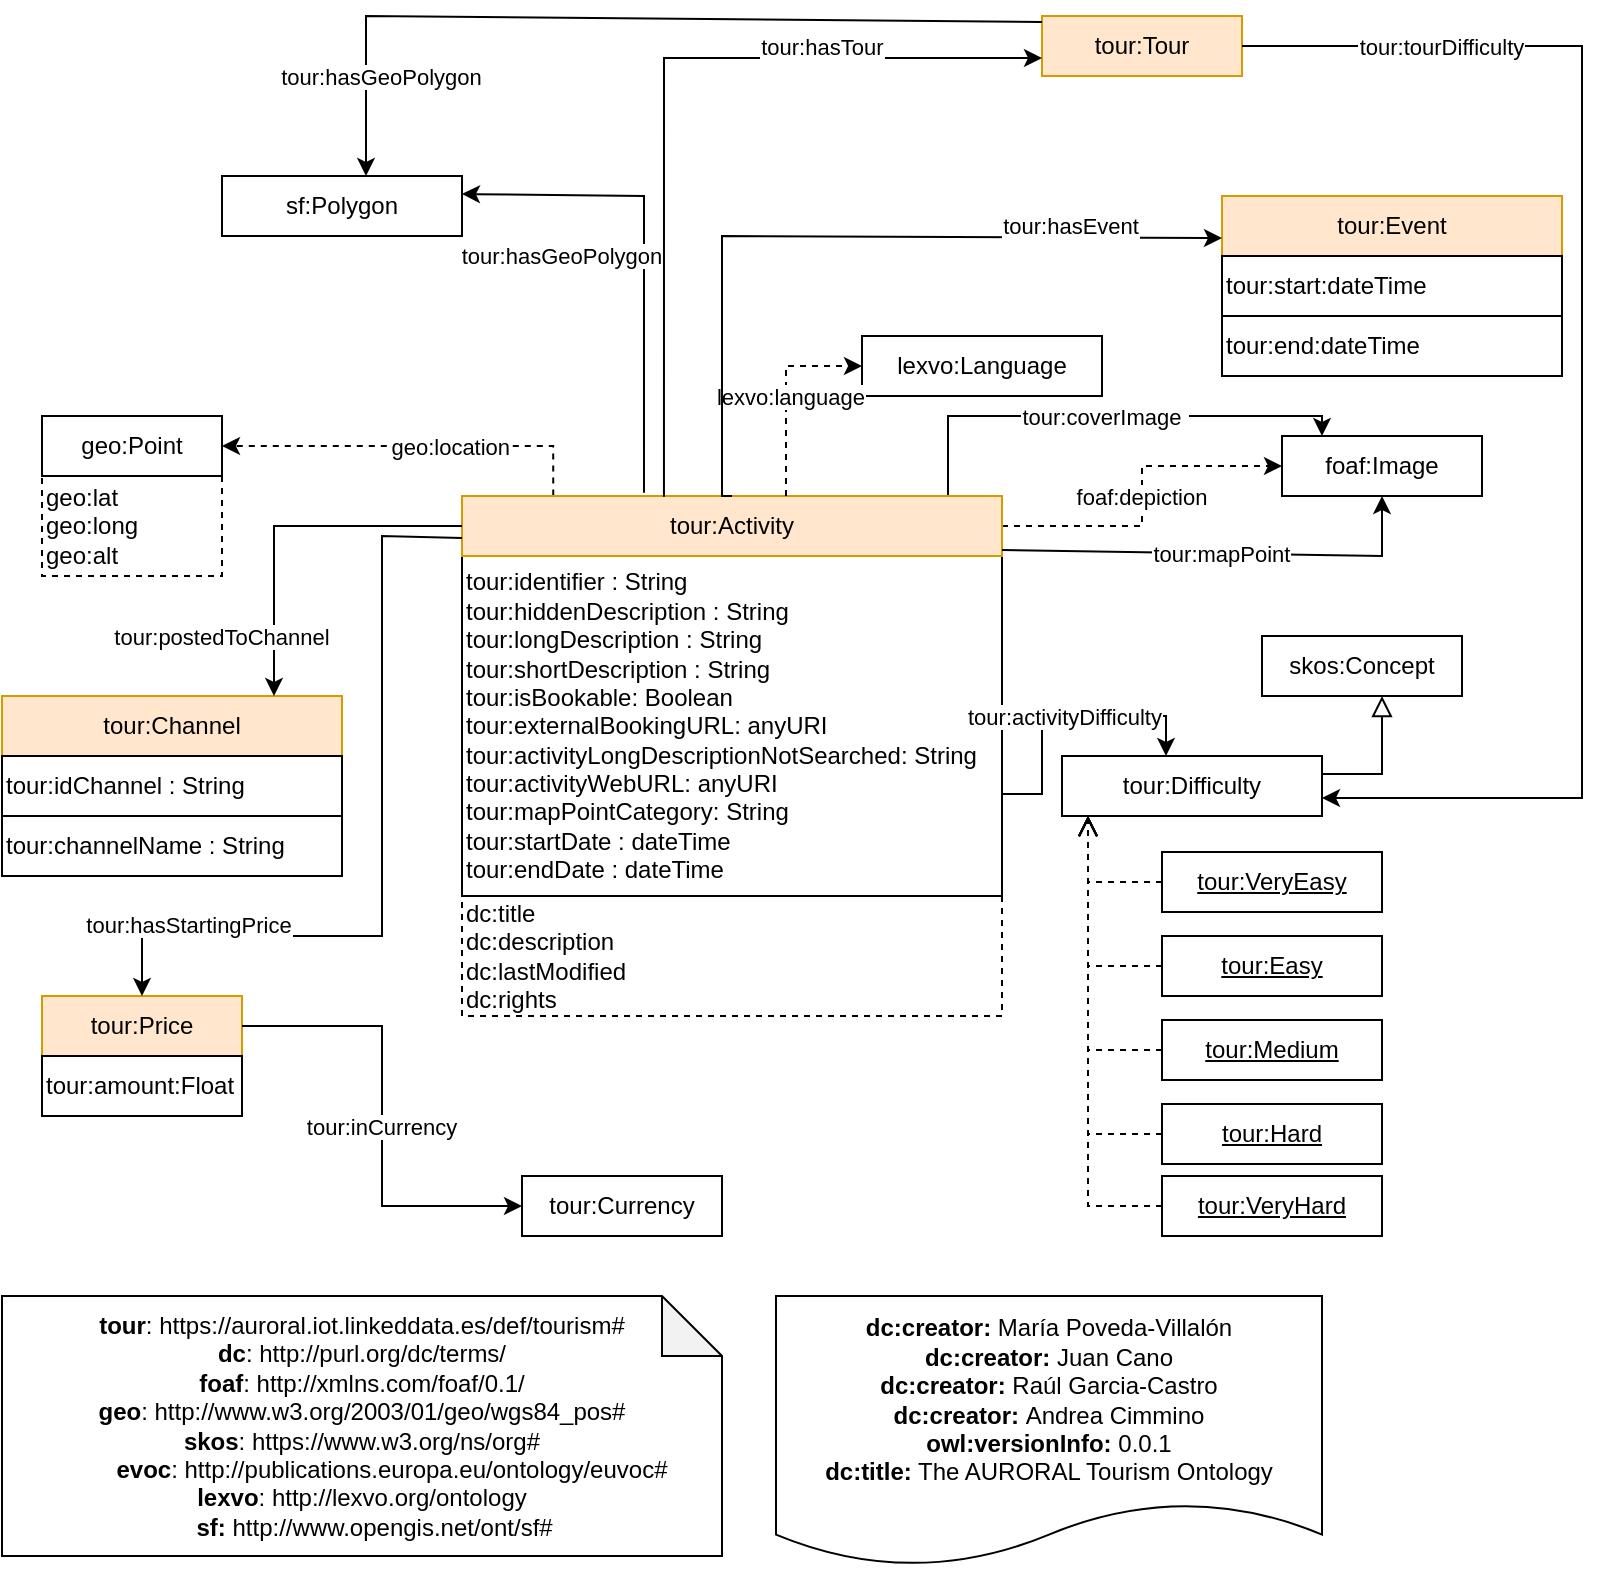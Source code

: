 <mxfile version="20.3.0" type="device"><diagram id="j3Iuz5jW5ZWUwNRPTU0H" name="Page-1"><mxGraphModel dx="1609" dy="1708" grid="1" gridSize="10" guides="1" tooltips="1" connect="1" arrows="1" fold="1" page="1" pageScale="1" pageWidth="827" pageHeight="1169" math="0" shadow="0"><root><mxCell id="0"/><mxCell id="1" parent="0"/><mxCell id="gPk9N1OhDavFBoFfnbrE-4" value="&lt;div&gt;&lt;b&gt;dc:creator:&lt;/b&gt;&amp;nbsp;María Poveda-Villalón&lt;/div&gt;&lt;div&gt;&lt;div&gt;&lt;b&gt;dc:creator:&lt;/b&gt;&amp;nbsp;Juan Cano&lt;/div&gt;&lt;/div&gt;&lt;div&gt;&lt;div&gt;&lt;b&gt;dc:creator:&lt;/b&gt;&amp;nbsp;Raúl Garcia-Castro&lt;/div&gt;&lt;/div&gt;&lt;div&gt;&lt;div&gt;&lt;b&gt;dc:creator:&lt;/b&gt;&amp;nbsp;Andrea Cimmino&lt;/div&gt;&lt;/div&gt;&lt;div&gt;&lt;b&gt;owl:versionInfo:&lt;/b&gt; 0.0.1&lt;/div&gt;&lt;div&gt;&lt;b&gt;dc:title:&lt;/b&gt; The AURORAL Tourism Ontology&lt;/div&gt;" style="shape=document;whiteSpace=wrap;html=1;boundedLbl=1;labelBackgroundColor=#ffffff;strokeColor=#000000;fontSize=12;fontColor=#000000;size=0.233;" parent="1" vertex="1"><mxGeometry x="-413" y="500" width="273" height="135" as="geometry"/></mxCell><mxCell id="gPk9N1OhDavFBoFfnbrE-7" value="&lt;div&gt;&lt;b&gt;tour&lt;/b&gt;&lt;span&gt;:&amp;nbsp;https://auroral.iot.linkeddata.es/def/tourism#&lt;/span&gt;&lt;br&gt;&lt;/div&gt;&lt;div&gt;&lt;b&gt;dc&lt;/b&gt;: http://purl.org/dc/terms/&lt;br style=&quot;padding: 0px ; margin: 0px&quot;&gt;&lt;b&gt;foaf&lt;/b&gt;:&amp;nbsp;http://xmlns.com/foaf/0.1/&lt;br style=&quot;padding: 0px ; margin: 0px&quot;&gt;&lt;b&gt;geo&lt;/b&gt;: http://www.w3.org/2003/01/geo/wgs84_pos#&lt;br style=&quot;padding: 0px ; margin: 0px&quot;&gt;&lt;b&gt;skos&lt;/b&gt;:&amp;nbsp;https://www.w3.org/ns/org#&lt;/div&gt;&lt;div&gt;&lt;b&gt;&amp;nbsp; &amp;nbsp; &amp;nbsp; &amp;nbsp; &amp;nbsp;evoc&lt;/b&gt;: http://publications.europa.eu/ontology/euvoc#&lt;/div&gt;&lt;b&gt;lexvo&lt;/b&gt;:&amp;nbsp;http://lexvo.org/ontology&lt;br&gt;&lt;div style=&quot;text-align: left;&quot;&gt;&lt;b style=&quot;background-color: initial;&quot;&gt;&amp;nbsp; &amp;nbsp; &amp;nbsp; &amp;nbsp; &amp;nbsp; &amp;nbsp; &amp;nbsp; &amp;nbsp; &amp;nbsp; &amp;nbsp; &amp;nbsp;sf:&amp;nbsp;&lt;/b&gt;&lt;span style=&quot;background-color: initial;&quot;&gt;http://www.opengis.net/ont/sf#&lt;/span&gt;&lt;/div&gt;" style="shape=note;whiteSpace=wrap;html=1;backgroundOutline=1;darkOpacity=0.05;" parent="1" vertex="1"><mxGeometry x="-800" y="500" width="360" height="130" as="geometry"/></mxCell><mxCell id="gPk9N1OhDavFBoFfnbrE-11" value="dc:title&lt;br&gt;dc:description&lt;br&gt;dc:lastModified&lt;br&gt;dc:rights&lt;br&gt;" style="rounded=0;whiteSpace=wrap;html=1;snapToPoint=1;points=[[0.1,0],[0.2,0],[0.3,0],[0.4,0],[0.5,0],[0.6,0],[0.7,0],[0.8,0],[0.9,0],[0,0.1],[0,0.3],[0,0.5],[0,0.7],[0,0.9],[0.1,1],[0.2,1],[0.3,1],[0.4,1],[0.5,1],[0.6,1],[0.7,1],[0.8,1],[0.9,1],[1,0.1],[1,0.3],[1,0.5],[1,0.7],[1,0.9]];dashed=1;align=left;" parent="1" vertex="1"><mxGeometry x="-570" y="300" width="270" height="60" as="geometry"/></mxCell><mxCell id="gPk9N1OhDavFBoFfnbrE-12" value="foaf:Image" style="rounded=0;whiteSpace=wrap;html=1;snapToPoint=1;points=[[0.1,0],[0.2,0],[0.3,0],[0.4,0],[0.5,0],[0.6,0],[0.7,0],[0.8,0],[0.9,0],[0,0.1],[0,0.3],[0,0.5],[0,0.7],[0,0.9],[0.1,1],[0.2,1],[0.3,1],[0.4,1],[0.5,1],[0.6,1],[0.7,1],[0.8,1],[0.9,1],[1,0.1],[1,0.3],[1,0.5],[1,0.7],[1,0.9]];" parent="1" vertex="1"><mxGeometry x="-160" y="70" width="100" height="30" as="geometry"/></mxCell><mxCell id="gPk9N1OhDavFBoFfnbrE-13" value="lexvo:Language" style="rounded=0;whiteSpace=wrap;html=1;snapToPoint=1;points=[[0.1,0],[0.2,0],[0.3,0],[0.4,0],[0.5,0],[0.6,0],[0.7,0],[0.8,0],[0.9,0],[0,0.1],[0,0.3],[0,0.5],[0,0.7],[0,0.9],[0.1,1],[0.2,1],[0.3,1],[0.4,1],[0.5,1],[0.6,1],[0.7,1],[0.8,1],[0.9,1],[1,0.1],[1,0.3],[1,0.5],[1,0.7],[1,0.9]];" parent="1" vertex="1"><mxGeometry x="-370" y="20.0" width="120" height="30" as="geometry"/></mxCell><mxCell id="gPk9N1OhDavFBoFfnbrE-16" value="" style="endArrow=block;html=1;fontColor=#000099;exitX=1;exitY=0.3;exitDx=0;exitDy=0;endFill=0;entryX=0.6;entryY=1;entryDx=0;entryDy=0;endSize=8;arcSize=0;edgeStyle=orthogonalEdgeStyle;" parent="1" source="gPk9N1OhDavFBoFfnbrE-18" target="gPk9N1OhDavFBoFfnbrE-17" edge="1"><mxGeometry width="50" height="50" relative="1" as="geometry"><mxPoint x="-745" y="250" as="sourcePoint"/><mxPoint x="-587.0" y="250" as="targetPoint"/></mxGeometry></mxCell><mxCell id="gPk9N1OhDavFBoFfnbrE-17" value="skos:Concept" style="rounded=0;whiteSpace=wrap;html=1;snapToPoint=1;points=[[0.1,0],[0.2,0],[0.3,0],[0.4,0],[0.5,0],[0.6,0],[0.7,0],[0.8,0],[0.9,0],[0,0.1],[0,0.3],[0,0.5],[0,0.7],[0,0.9],[0.1,1],[0.2,1],[0.3,1],[0.4,1],[0.5,1],[0.6,1],[0.7,1],[0.8,1],[0.9,1],[1,0.1],[1,0.3],[1,0.5],[1,0.7],[1,0.9]];" parent="1" vertex="1"><mxGeometry x="-170" y="170" width="100" height="30" as="geometry"/></mxCell><mxCell id="gPk9N1OhDavFBoFfnbrE-18" value="tour:Difficulty" style="rounded=0;whiteSpace=wrap;html=1;snapToPoint=1;points=[[0.1,0],[0.2,0],[0.3,0],[0.4,0],[0.5,0],[0.6,0],[0.7,0],[0.8,0],[0.9,0],[0,0.1],[0,0.3],[0,0.5],[0,0.7],[0,0.9],[0.1,1],[0.2,1],[0.3,1],[0.4,1],[0.5,1],[0.6,1],[0.7,1],[0.8,1],[0.9,1],[1,0.1],[1,0.3],[1,0.5],[1,0.7],[1,0.9]];" parent="1" vertex="1"><mxGeometry x="-270" y="230" width="130" height="30" as="geometry"/></mxCell><mxCell id="gPk9N1OhDavFBoFfnbrE-19" value="geo:location" style="edgeStyle=orthogonalEdgeStyle;rounded=0;orthogonalLoop=1;jettySize=auto;endArrow=classic;endFill=1;entryX=1;entryY=0.5;entryDx=0;entryDy=0;dashed=1;exitX=0.169;exitY=-0.007;exitDx=0;exitDy=0;exitPerimeter=0;" parent="1" source="gPk9N1OhDavFBoFfnbrE-10" target="gPk9N1OhDavFBoFfnbrE-14" edge="1"><mxGeometry x="-0.2" relative="1" as="geometry"><mxPoint x="-180" y="120" as="targetPoint"/><mxPoint x="-74.5" y="190" as="sourcePoint"/><mxPoint as="offset"/></mxGeometry></mxCell><mxCell id="gPk9N1OhDavFBoFfnbrE-20" value="geo:lat&lt;br&gt;geo:long&lt;br&gt;geo:alt" style="rounded=0;whiteSpace=wrap;html=1;snapToPoint=1;points=[[0.1,0],[0.2,0],[0.3,0],[0.4,0],[0.5,0],[0.6,0],[0.7,0],[0.8,0],[0.9,0],[0,0.1],[0,0.3],[0,0.5],[0,0.7],[0,0.9],[0.1,1],[0.2,1],[0.3,1],[0.4,1],[0.5,1],[0.6,1],[0.7,1],[0.8,1],[0.9,1],[1,0.1],[1,0.3],[1,0.5],[1,0.7],[1,0.9]];dashed=1;align=left;" parent="1" vertex="1"><mxGeometry x="-780" y="90" width="90" height="50" as="geometry"/></mxCell><mxCell id="gPk9N1OhDavFBoFfnbrE-21" value="foaf:depiction" style="edgeStyle=orthogonalEdgeStyle;rounded=0;orthogonalLoop=1;jettySize=auto;endArrow=classic;endFill=1;entryX=0;entryY=0.5;entryDx=0;entryDy=0;dashed=1;exitX=1;exitY=0.5;exitDx=0;exitDy=0;" parent="1" source="gPk9N1OhDavFBoFfnbrE-10" target="gPk9N1OhDavFBoFfnbrE-12" edge="1"><mxGeometry relative="1" as="geometry"><mxPoint x="-735" y="170" as="targetPoint"/><mxPoint x="-630" y="125.0" as="sourcePoint"/></mxGeometry></mxCell><mxCell id="gPk9N1OhDavFBoFfnbrE-22" value="tour:coverImage " style="edgeStyle=orthogonalEdgeStyle;rounded=0;orthogonalLoop=1;jettySize=auto;endArrow=classic;endFill=1;entryX=0.2;entryY=0;entryDx=0;entryDy=0;exitX=0.9;exitY=0;exitDx=0;exitDy=0;" parent="1" source="gPk9N1OhDavFBoFfnbrE-10" target="gPk9N1OhDavFBoFfnbrE-12" edge="1"><mxGeometry relative="1" as="geometry"><mxPoint x="-350" y="125.0" as="targetPoint"/><mxPoint x="-494" y="125.0" as="sourcePoint"/><Array as="points"><mxPoint x="-327" y="60"/><mxPoint x="-140" y="60"/></Array></mxGeometry></mxCell><mxCell id="gPk9N1OhDavFBoFfnbrE-9" value="tour:identifier : String&lt;br&gt;tour:hiddenDescription : String&lt;br&gt;tour:longDescription : String&lt;br&gt;tour:shortDescription : String&lt;br&gt;tour:isBookable: Boolean&lt;br&gt;tour:externalBookingURL: anyURI&lt;br&gt;tour:activityLongDescriptionNotSearched: String&lt;br&gt;tour:activityWebURL: anyURI&lt;br&gt;tour:mapPointCategory: String&lt;br&gt;tour:startDate : dateTime&lt;br&gt;tour:endDate : dateTime" style="rounded=0;whiteSpace=wrap;html=1;snapToPoint=1;points=[[0.1,0],[0.2,0],[0.3,0],[0.4,0],[0.5,0],[0.6,0],[0.7,0],[0.8,0],[0.9,0],[0,0.1],[0,0.3],[0,0.5],[0,0.7],[0,0.9],[0.1,1],[0.2,1],[0.3,1],[0.4,1],[0.5,1],[0.6,1],[0.7,1],[0.8,1],[0.9,1],[1,0.1],[1,0.3],[1,0.5],[1,0.7],[1,0.9]];align=left;" parent="1" vertex="1"><mxGeometry x="-570" y="130" width="270" height="170" as="geometry"/></mxCell><mxCell id="gPk9N1OhDavFBoFfnbrE-10" value="tour:Activity" style="rounded=0;whiteSpace=wrap;html=1;snapToPoint=1;points=[[0.1,0],[0.2,0],[0.3,0],[0.4,0],[0.5,0],[0.6,0],[0.7,0],[0.8,0],[0.9,0],[0,0.1],[0,0.3],[0,0.5],[0,0.7],[0,0.9],[0.1,1],[0.2,1],[0.3,1],[0.4,1],[0.5,1],[0.6,1],[0.7,1],[0.8,1],[0.9,1],[1,0.1],[1,0.3],[1,0.5],[1,0.7],[1,0.9]];fillColor=#ffe6cc;strokeColor=#d79b00;shadow=0;" parent="1" vertex="1"><mxGeometry x="-570" y="100" width="270" height="30" as="geometry"/></mxCell><mxCell id="gPk9N1OhDavFBoFfnbrE-14" value="geo:Point" style="rounded=0;whiteSpace=wrap;html=1;snapToPoint=1;points=[[0.1,0],[0.2,0],[0.3,0],[0.4,0],[0.5,0],[0.6,0],[0.7,0],[0.8,0],[0.9,0],[0,0.1],[0,0.3],[0,0.5],[0,0.7],[0,0.9],[0.1,1],[0.2,1],[0.3,1],[0.4,1],[0.5,1],[0.6,1],[0.7,1],[0.8,1],[0.9,1],[1,0.1],[1,0.3],[1,0.5],[1,0.7],[1,0.9]];" parent="1" vertex="1"><mxGeometry x="-780" y="60" width="90" height="30" as="geometry"/></mxCell><mxCell id="gPk9N1OhDavFBoFfnbrE-23" value="tour:Channel" style="rounded=0;whiteSpace=wrap;html=1;snapToPoint=1;points=[[0.1,0],[0.2,0],[0.3,0],[0.4,0],[0.5,0],[0.6,0],[0.7,0],[0.8,0],[0.9,0],[0,0.1],[0,0.3],[0,0.5],[0,0.7],[0,0.9],[0.1,1],[0.2,1],[0.3,1],[0.4,1],[0.5,1],[0.6,1],[0.7,1],[0.8,1],[0.9,1],[1,0.1],[1,0.3],[1,0.5],[1,0.7],[1,0.9]];fillColor=#ffe6cc;strokeColor=#d79b00;shadow=0;" parent="1" vertex="1"><mxGeometry x="-800" y="200" width="170" height="30" as="geometry"/></mxCell><mxCell id="gPk9N1OhDavFBoFfnbrE-24" value="tour:idChannel : String" style="rounded=0;whiteSpace=wrap;html=1;snapToPoint=1;points=[[0.1,0],[0.2,0],[0.3,0],[0.4,0],[0.5,0],[0.6,0],[0.7,0],[0.8,0],[0.9,0],[0,0.1],[0,0.3],[0,0.5],[0,0.7],[0,0.9],[0.1,1],[0.2,1],[0.3,1],[0.4,1],[0.5,1],[0.6,1],[0.7,1],[0.8,1],[0.9,1],[1,0.1],[1,0.3],[1,0.5],[1,0.7],[1,0.9]];align=left;" parent="1" vertex="1"><mxGeometry x="-800" y="230" width="170" height="30" as="geometry"/></mxCell><mxCell id="gPk9N1OhDavFBoFfnbrE-25" value="tour:postedToChannel" style="edgeStyle=orthogonalEdgeStyle;rounded=0;orthogonalLoop=1;jettySize=auto;endArrow=classic;endFill=1;entryX=0.8;entryY=0;entryDx=0;entryDy=0;exitX=0;exitY=0.5;exitDx=0;exitDy=0;" parent="1" source="gPk9N1OhDavFBoFfnbrE-10" target="gPk9N1OhDavFBoFfnbrE-23" edge="1"><mxGeometry x="0.665" y="-26" relative="1" as="geometry"><mxPoint x="-210" y="110" as="targetPoint"/><mxPoint x="-380" y="110" as="sourcePoint"/><mxPoint as="offset"/></mxGeometry></mxCell><mxCell id="gPk9N1OhDavFBoFfnbrE-26" value="lexvo:language" style="edgeStyle=orthogonalEdgeStyle;rounded=0;orthogonalLoop=1;jettySize=auto;endArrow=classic;endFill=1;entryX=0;entryY=0.5;entryDx=0;entryDy=0;dashed=1;exitX=0.6;exitY=0;exitDx=0;exitDy=0;" parent="1" source="gPk9N1OhDavFBoFfnbrE-10" target="gPk9N1OhDavFBoFfnbrE-13" edge="1"><mxGeometry x="0.31" y="-15" relative="1" as="geometry"><mxPoint x="-230" y="125" as="targetPoint"/><mxPoint x="-360" y="125" as="sourcePoint"/><mxPoint as="offset"/></mxGeometry></mxCell><mxCell id="gPk9N1OhDavFBoFfnbrE-27" value="tour:mapPoint" style="edgeStyle=orthogonalEdgeStyle;rounded=0;orthogonalLoop=1;jettySize=auto;endArrow=classic;endFill=1;entryX=0.5;entryY=1;entryDx=0;entryDy=0;" parent="1" source="gPk9N1OhDavFBoFfnbrE-10" target="gPk9N1OhDavFBoFfnbrE-12" edge="1"><mxGeometry relative="1" as="geometry"><mxPoint x="-210" y="110" as="targetPoint"/><mxPoint x="-300" y="130" as="sourcePoint"/><Array as="points"><mxPoint x="-110" y="130"/></Array></mxGeometry></mxCell><mxCell id="gPk9N1OhDavFBoFfnbrE-28" value="tour:activityDifficulty" style="edgeStyle=orthogonalEdgeStyle;rounded=0;orthogonalLoop=1;jettySize=auto;endArrow=classic;endFill=1;entryX=0.4;entryY=0;entryDx=0;entryDy=0;exitX=1;exitY=0.7;exitDx=0;exitDy=0;" parent="1" source="gPk9N1OhDavFBoFfnbrE-9" target="gPk9N1OhDavFBoFfnbrE-18" edge="1"><mxGeometry relative="1" as="geometry"><mxPoint x="-180" y="140" as="targetPoint"/><mxPoint x="-360" y="173" as="sourcePoint"/></mxGeometry></mxCell><mxCell id="gPk9N1OhDavFBoFfnbrE-29" value="tour:Price" style="rounded=0;whiteSpace=wrap;html=1;snapToPoint=1;points=[[0.1,0],[0.2,0],[0.3,0],[0.4,0],[0.5,0],[0.6,0],[0.7,0],[0.8,0],[0.9,0],[0,0.1],[0,0.3],[0,0.5],[0,0.7],[0,0.9],[0.1,1],[0.2,1],[0.3,1],[0.4,1],[0.5,1],[0.6,1],[0.7,1],[0.8,1],[0.9,1],[1,0.1],[1,0.3],[1,0.5],[1,0.7],[1,0.9]];fillColor=#ffe6cc;strokeColor=#d79b00;shadow=0;" parent="1" vertex="1"><mxGeometry x="-780" y="350" width="100" height="30" as="geometry"/></mxCell><mxCell id="gPk9N1OhDavFBoFfnbrE-30" value="tour:amount:Float" style="rounded=0;whiteSpace=wrap;html=1;snapToPoint=1;points=[[0.1,0],[0.2,0],[0.3,0],[0.4,0],[0.5,0],[0.6,0],[0.7,0],[0.8,0],[0.9,0],[0,0.1],[0,0.3],[0,0.5],[0,0.7],[0,0.9],[0.1,1],[0.2,1],[0.3,1],[0.4,1],[0.5,1],[0.6,1],[0.7,1],[0.8,1],[0.9,1],[1,0.1],[1,0.3],[1,0.5],[1,0.7],[1,0.9]];align=left;" parent="1" vertex="1"><mxGeometry x="-780" y="380" width="100" height="30" as="geometry"/></mxCell><mxCell id="gPk9N1OhDavFBoFfnbrE-31" value="tour:Currency" style="rounded=0;whiteSpace=wrap;html=1;snapToPoint=1;points=[[0.1,0],[0.2,0],[0.3,0],[0.4,0],[0.5,0],[0.6,0],[0.7,0],[0.8,0],[0.9,0],[0,0.1],[0,0.3],[0,0.5],[0,0.7],[0,0.9],[0.1,1],[0.2,1],[0.3,1],[0.4,1],[0.5,1],[0.6,1],[0.7,1],[0.8,1],[0.9,1],[1,0.1],[1,0.3],[1,0.5],[1,0.7],[1,0.9]];shadow=0;" parent="1" vertex="1"><mxGeometry x="-540" y="440" width="100" height="30" as="geometry"/></mxCell><mxCell id="gPk9N1OhDavFBoFfnbrE-32" value="tour:hasStartingPrice" style="edgeStyle=orthogonalEdgeStyle;rounded=0;orthogonalLoop=1;jettySize=auto;endArrow=classic;endFill=1;entryX=0.5;entryY=0;entryDx=0;entryDy=0;" parent="1" source="gPk9N1OhDavFBoFfnbrE-10" target="gPk9N1OhDavFBoFfnbrE-29" edge="1"><mxGeometry x="0.726" y="-6" relative="1" as="geometry"><mxPoint x="-644" y="260" as="targetPoint"/><mxPoint x="-560" y="125" as="sourcePoint"/><mxPoint as="offset"/><Array as="points"><mxPoint x="-610" y="120"/><mxPoint x="-610" y="320"/><mxPoint x="-730" y="320"/></Array></mxGeometry></mxCell><mxCell id="gPk9N1OhDavFBoFfnbrE-33" value="tour:inCurrency" style="edgeStyle=orthogonalEdgeStyle;rounded=0;orthogonalLoop=1;jettySize=auto;endArrow=classic;endFill=1;entryX=0;entryY=0.5;entryDx=0;entryDy=0;exitX=1;exitY=0.5;exitDx=0;exitDy=0;" parent="1" source="gPk9N1OhDavFBoFfnbrE-29" target="gPk9N1OhDavFBoFfnbrE-31" edge="1"><mxGeometry x="0.044" relative="1" as="geometry"><mxPoint x="-710" y="390" as="targetPoint"/><mxPoint x="-560" y="340" as="sourcePoint"/><mxPoint as="offset"/></mxGeometry></mxCell><mxCell id="FcbElGN3Ym3wLGZqmpuB-1" value="&lt;u&gt;tour:VeryEasy&lt;/u&gt;" style="rounded=0;whiteSpace=wrap;html=1;snapToPoint=1;points=[[0.1,0],[0.2,0],[0.3,0],[0.4,0],[0.5,0],[0.6,0],[0.7,0],[0.8,0],[0.9,0],[0,0.1],[0,0.3],[0,0.5],[0,0.7],[0,0.9],[0.1,1],[0.2,1],[0.3,1],[0.4,1],[0.5,1],[0.6,1],[0.7,1],[0.8,1],[0.9,1],[1,0.1],[1,0.3],[1,0.5],[1,0.7],[1,0.9]];" parent="1" vertex="1"><mxGeometry x="-220" y="278" width="110" height="30" as="geometry"/></mxCell><mxCell id="FcbElGN3Ym3wLGZqmpuB-2" value="&lt;u&gt;tour:Easy&lt;/u&gt;" style="rounded=0;whiteSpace=wrap;html=1;snapToPoint=1;points=[[0.1,0],[0.2,0],[0.3,0],[0.4,0],[0.5,0],[0.6,0],[0.7,0],[0.8,0],[0.9,0],[0,0.1],[0,0.3],[0,0.5],[0,0.7],[0,0.9],[0.1,1],[0.2,1],[0.3,1],[0.4,1],[0.5,1],[0.6,1],[0.7,1],[0.8,1],[0.9,1],[1,0.1],[1,0.3],[1,0.5],[1,0.7],[1,0.9]];" parent="1" vertex="1"><mxGeometry x="-220" y="320" width="110" height="30" as="geometry"/></mxCell><mxCell id="FcbElGN3Ym3wLGZqmpuB-3" value="&lt;u&gt;tour:Medium&lt;/u&gt;" style="rounded=0;whiteSpace=wrap;html=1;snapToPoint=1;points=[[0.1,0],[0.2,0],[0.3,0],[0.4,0],[0.5,0],[0.6,0],[0.7,0],[0.8,0],[0.9,0],[0,0.1],[0,0.3],[0,0.5],[0,0.7],[0,0.9],[0.1,1],[0.2,1],[0.3,1],[0.4,1],[0.5,1],[0.6,1],[0.7,1],[0.8,1],[0.9,1],[1,0.1],[1,0.3],[1,0.5],[1,0.7],[1,0.9]];" parent="1" vertex="1"><mxGeometry x="-220" y="362" width="110" height="30" as="geometry"/></mxCell><mxCell id="FcbElGN3Ym3wLGZqmpuB-4" value="&lt;u&gt;tour:Hard&lt;/u&gt;" style="rounded=0;whiteSpace=wrap;html=1;snapToPoint=1;points=[[0.1,0],[0.2,0],[0.3,0],[0.4,0],[0.5,0],[0.6,0],[0.7,0],[0.8,0],[0.9,0],[0,0.1],[0,0.3],[0,0.5],[0,0.7],[0,0.9],[0.1,1],[0.2,1],[0.3,1],[0.4,1],[0.5,1],[0.6,1],[0.7,1],[0.8,1],[0.9,1],[1,0.1],[1,0.3],[1,0.5],[1,0.7],[1,0.9]];" parent="1" vertex="1"><mxGeometry x="-220" y="404" width="110" height="30" as="geometry"/></mxCell><mxCell id="FcbElGN3Ym3wLGZqmpuB-5" value="&lt;u&gt;tour:VeryHard&lt;/u&gt;" style="rounded=0;whiteSpace=wrap;html=1;snapToPoint=1;points=[[0.1,0],[0.2,0],[0.3,0],[0.4,0],[0.5,0],[0.6,0],[0.7,0],[0.8,0],[0.9,0],[0,0.1],[0,0.3],[0,0.5],[0,0.7],[0,0.9],[0.1,1],[0.2,1],[0.3,1],[0.4,1],[0.5,1],[0.6,1],[0.7,1],[0.8,1],[0.9,1],[1,0.1],[1,0.3],[1,0.5],[1,0.7],[1,0.9]];" parent="1" vertex="1"><mxGeometry x="-220" y="440" width="110" height="30" as="geometry"/></mxCell><mxCell id="FcbElGN3Ym3wLGZqmpuB-6" value="" style="endArrow=open;html=1;fontColor=#000099;endFill=0;dashed=1;entryX=0.1;entryY=1;entryDx=0;entryDy=0;endSize=8;exitX=0;exitY=0.5;exitDx=0;exitDy=0;edgeStyle=orthogonalEdgeStyle;arcSize=0;" parent="1" source="FcbElGN3Ym3wLGZqmpuB-1" target="gPk9N1OhDavFBoFfnbrE-18" edge="1"><mxGeometry width="50" height="50" relative="1" as="geometry"><mxPoint x="-410" y="355" as="sourcePoint"/><mxPoint x="-410" y="280" as="targetPoint"/></mxGeometry></mxCell><mxCell id="FcbElGN3Ym3wLGZqmpuB-10" value="" style="endArrow=open;html=1;fontColor=#000099;endFill=0;dashed=1;entryX=0.1;entryY=1;entryDx=0;entryDy=0;endSize=8;exitX=0;exitY=0.5;exitDx=0;exitDy=0;edgeStyle=orthogonalEdgeStyle;arcSize=0;" parent="1" source="FcbElGN3Ym3wLGZqmpuB-2" target="gPk9N1OhDavFBoFfnbrE-18" edge="1"><mxGeometry width="50" height="50" relative="1" as="geometry"><mxPoint x="-210" y="305" as="sourcePoint"/><mxPoint x="-247" y="270" as="targetPoint"/></mxGeometry></mxCell><mxCell id="FcbElGN3Ym3wLGZqmpuB-15" value="" style="endArrow=open;html=1;fontColor=#000099;endFill=0;dashed=1;entryX=0.1;entryY=1;entryDx=0;entryDy=0;endSize=8;exitX=0;exitY=0.5;exitDx=0;exitDy=0;edgeStyle=orthogonalEdgeStyle;arcSize=0;" parent="1" source="FcbElGN3Ym3wLGZqmpuB-3" target="gPk9N1OhDavFBoFfnbrE-18" edge="1"><mxGeometry width="50" height="50" relative="1" as="geometry"><mxPoint x="-180" y="335" as="sourcePoint"/><mxPoint x="-217" y="300" as="targetPoint"/></mxGeometry></mxCell><mxCell id="FcbElGN3Ym3wLGZqmpuB-16" value="" style="endArrow=open;html=1;fontColor=#000099;endFill=0;dashed=1;endSize=8;exitX=0;exitY=0.5;exitDx=0;exitDy=0;edgeStyle=orthogonalEdgeStyle;arcSize=0;entryX=0.1;entryY=1;entryDx=0;entryDy=0;" parent="1" source="FcbElGN3Ym3wLGZqmpuB-4" target="gPk9N1OhDavFBoFfnbrE-18" edge="1"><mxGeometry width="50" height="50" relative="1" as="geometry"><mxPoint x="-170" y="345" as="sourcePoint"/><mxPoint x="-290" y="280" as="targetPoint"/></mxGeometry></mxCell><mxCell id="FcbElGN3Ym3wLGZqmpuB-17" value="" style="endArrow=open;html=1;fontColor=#000099;endFill=0;dashed=1;entryX=0.1;entryY=1;entryDx=0;entryDy=0;endSize=8;exitX=0;exitY=0.5;exitDx=0;exitDy=0;edgeStyle=orthogonalEdgeStyle;arcSize=0;" parent="1" source="FcbElGN3Ym3wLGZqmpuB-5" target="gPk9N1OhDavFBoFfnbrE-18" edge="1"><mxGeometry width="50" height="50" relative="1" as="geometry"><mxPoint x="-160" y="355" as="sourcePoint"/><mxPoint x="-197" y="320" as="targetPoint"/></mxGeometry></mxCell><mxCell id="YvDWndXnQDR1SH8dn9aT-1" value="tour:channelName : String" style="rounded=0;whiteSpace=wrap;html=1;snapToPoint=1;points=[[0.1,0],[0.2,0],[0.3,0],[0.4,0],[0.5,0],[0.6,0],[0.7,0],[0.8,0],[0.9,0],[0,0.1],[0,0.3],[0,0.5],[0,0.7],[0,0.9],[0.1,1],[0.2,1],[0.3,1],[0.4,1],[0.5,1],[0.6,1],[0.7,1],[0.8,1],[0.9,1],[1,0.1],[1,0.3],[1,0.5],[1,0.7],[1,0.9]];align=left;" parent="1" vertex="1"><mxGeometry x="-800" y="260" width="170" height="30" as="geometry"/></mxCell><mxCell id="WZT9iLIM2VgRnPW7h3Yp-2" value="sf:Polygon" style="rounded=0;whiteSpace=wrap;html=1;snapToPoint=1;points=[[0.1,0],[0.2,0],[0.3,0],[0.4,0],[0.5,0],[0.6,0],[0.7,0],[0.8,0],[0.9,0],[0,0.1],[0,0.3],[0,0.5],[0,0.7],[0,0.9],[0.1,1],[0.2,1],[0.3,1],[0.4,1],[0.5,1],[0.6,1],[0.7,1],[0.8,1],[0.9,1],[1,0.1],[1,0.3],[1,0.5],[1,0.7],[1,0.9]];" parent="1" vertex="1"><mxGeometry x="-690" y="-60.0" width="120" height="30" as="geometry"/></mxCell><mxCell id="KPm3J779dA8Pdh0_EUve-1" value="tour:hasGeoPolygon" style="edgeStyle=orthogonalEdgeStyle;rounded=0;orthogonalLoop=1;jettySize=auto;endArrow=classic;endFill=1;exitX=0.337;exitY=-0.056;exitDx=0;exitDy=0;exitPerimeter=0;" parent="1" source="gPk9N1OhDavFBoFfnbrE-10" target="WZT9iLIM2VgRnPW7h3Yp-2" edge="1"><mxGeometry x="0.579" y="30" relative="1" as="geometry"><mxPoint x="-580" y="-50" as="targetPoint"/><mxPoint x="-356" y="-35" as="sourcePoint"/><mxPoint as="offset"/><Array as="points"><mxPoint x="-479" y="-50"/></Array></mxGeometry></mxCell><mxCell id="snNHeXXywmE0DaOTKSkb-1" value="tour:Event" style="rounded=0;whiteSpace=wrap;html=1;snapToPoint=1;points=[[0.1,0],[0.2,0],[0.3,0],[0.4,0],[0.5,0],[0.6,0],[0.7,0],[0.8,0],[0.9,0],[0,0.1],[0,0.3],[0,0.5],[0,0.7],[0,0.9],[0.1,1],[0.2,1],[0.3,1],[0.4,1],[0.5,1],[0.6,1],[0.7,1],[0.8,1],[0.9,1],[1,0.1],[1,0.3],[1,0.5],[1,0.7],[1,0.9]];fillColor=#ffe6cc;strokeColor=#d79b00;shadow=0;" vertex="1" parent="1"><mxGeometry x="-190" y="-50" width="170" height="30" as="geometry"/></mxCell><mxCell id="snNHeXXywmE0DaOTKSkb-2" value="tour:Tour" style="rounded=0;whiteSpace=wrap;html=1;snapToPoint=1;points=[[0.1,0],[0.2,0],[0.3,0],[0.4,0],[0.5,0],[0.6,0],[0.7,0],[0.8,0],[0.9,0],[0,0.1],[0,0.3],[0,0.5],[0,0.7],[0,0.9],[0.1,1],[0.2,1],[0.3,1],[0.4,1],[0.5,1],[0.6,1],[0.7,1],[0.8,1],[0.9,1],[1,0.1],[1,0.3],[1,0.5],[1,0.7],[1,0.9]];fillColor=#ffe6cc;strokeColor=#d79b00;shadow=0;" vertex="1" parent="1"><mxGeometry x="-280" y="-140" width="100" height="30" as="geometry"/></mxCell><mxCell id="snNHeXXywmE0DaOTKSkb-4" value="tour:hasEvent" style="edgeStyle=orthogonalEdgeStyle;rounded=0;orthogonalLoop=1;jettySize=auto;endArrow=classic;endFill=1;exitX=0.5;exitY=0;exitDx=0;exitDy=0;" edge="1" parent="1" source="gPk9N1OhDavFBoFfnbrE-10" target="snNHeXXywmE0DaOTKSkb-1"><mxGeometry x="0.609" y="6" relative="1" as="geometry"><mxPoint x="-270" y="-81" as="targetPoint"/><mxPoint x="-432.29" y="111.68" as="sourcePoint"/><mxPoint as="offset"/><Array as="points"><mxPoint x="-440" y="100"/><mxPoint x="-440" y="-30"/></Array></mxGeometry></mxCell><mxCell id="snNHeXXywmE0DaOTKSkb-5" value="tour:hasTour" style="edgeStyle=orthogonalEdgeStyle;rounded=0;orthogonalLoop=1;jettySize=auto;endArrow=classic;endFill=1;entryX=0;entryY=0.7;entryDx=0;entryDy=0;exitX=0.374;exitY=0.011;exitDx=0;exitDy=0;exitPerimeter=0;" edge="1" parent="1" source="gPk9N1OhDavFBoFfnbrE-10" target="snNHeXXywmE0DaOTKSkb-2"><mxGeometry x="0.461" y="6" relative="1" as="geometry"><mxPoint x="-560" y="-41" as="targetPoint"/><mxPoint x="-469" y="100" as="sourcePoint"/><mxPoint as="offset"/><Array as="points"><mxPoint x="-469" y="-119"/></Array></mxGeometry></mxCell><mxCell id="snNHeXXywmE0DaOTKSkb-6" value="tour:start:dateTime" style="rounded=0;whiteSpace=wrap;html=1;snapToPoint=1;points=[[0.1,0],[0.2,0],[0.3,0],[0.4,0],[0.5,0],[0.6,0],[0.7,0],[0.8,0],[0.9,0],[0,0.1],[0,0.3],[0,0.5],[0,0.7],[0,0.9],[0.1,1],[0.2,1],[0.3,1],[0.4,1],[0.5,1],[0.6,1],[0.7,1],[0.8,1],[0.9,1],[1,0.1],[1,0.3],[1,0.5],[1,0.7],[1,0.9]];align=left;" vertex="1" parent="1"><mxGeometry x="-190" y="-20" width="170" height="30" as="geometry"/></mxCell><mxCell id="snNHeXXywmE0DaOTKSkb-7" value="tour:end:dateTime" style="rounded=0;whiteSpace=wrap;html=1;snapToPoint=1;points=[[0.1,0],[0.2,0],[0.3,0],[0.4,0],[0.5,0],[0.6,0],[0.7,0],[0.8,0],[0.9,0],[0,0.1],[0,0.3],[0,0.5],[0,0.7],[0,0.9],[0.1,1],[0.2,1],[0.3,1],[0.4,1],[0.5,1],[0.6,1],[0.7,1],[0.8,1],[0.9,1],[1,0.1],[1,0.3],[1,0.5],[1,0.7],[1,0.9]];align=left;" vertex="1" parent="1"><mxGeometry x="-190" y="10" width="170" height="30" as="geometry"/></mxCell><mxCell id="snNHeXXywmE0DaOTKSkb-8" value="tour:tourDifficulty" style="edgeStyle=orthogonalEdgeStyle;rounded=0;orthogonalLoop=1;jettySize=auto;endArrow=classic;endFill=1;entryX=1;entryY=0.7;entryDx=0;entryDy=0;" edge="1" parent="1" source="snNHeXXywmE0DaOTKSkb-2" target="gPk9N1OhDavFBoFfnbrE-18"><mxGeometry x="-0.704" relative="1" as="geometry"><mxPoint x="-70" y="-140" as="targetPoint"/><mxPoint x="-152" y="-121" as="sourcePoint"/><Array as="points"><mxPoint x="-10" y="-125"/><mxPoint x="-10" y="251"/></Array><mxPoint as="offset"/></mxGeometry></mxCell><mxCell id="snNHeXXywmE0DaOTKSkb-9" value="tour:hasGeoPolygon" style="edgeStyle=orthogonalEdgeStyle;rounded=0;orthogonalLoop=1;jettySize=auto;endArrow=classic;endFill=1;entryX=0.6;entryY=0;entryDx=0;entryDy=0;" edge="1" parent="1" source="snNHeXXywmE0DaOTKSkb-2" target="WZT9iLIM2VgRnPW7h3Yp-2"><mxGeometry x="0.579" y="30" relative="1" as="geometry"><mxPoint x="-620" y="-209.32" as="targetPoint"/><mxPoint x="-529.01" y="-60.0" as="sourcePoint"/><mxPoint as="offset"/><Array as="points"><mxPoint x="-618" y="-140"/></Array></mxGeometry></mxCell></root></mxGraphModel></diagram></mxfile>
